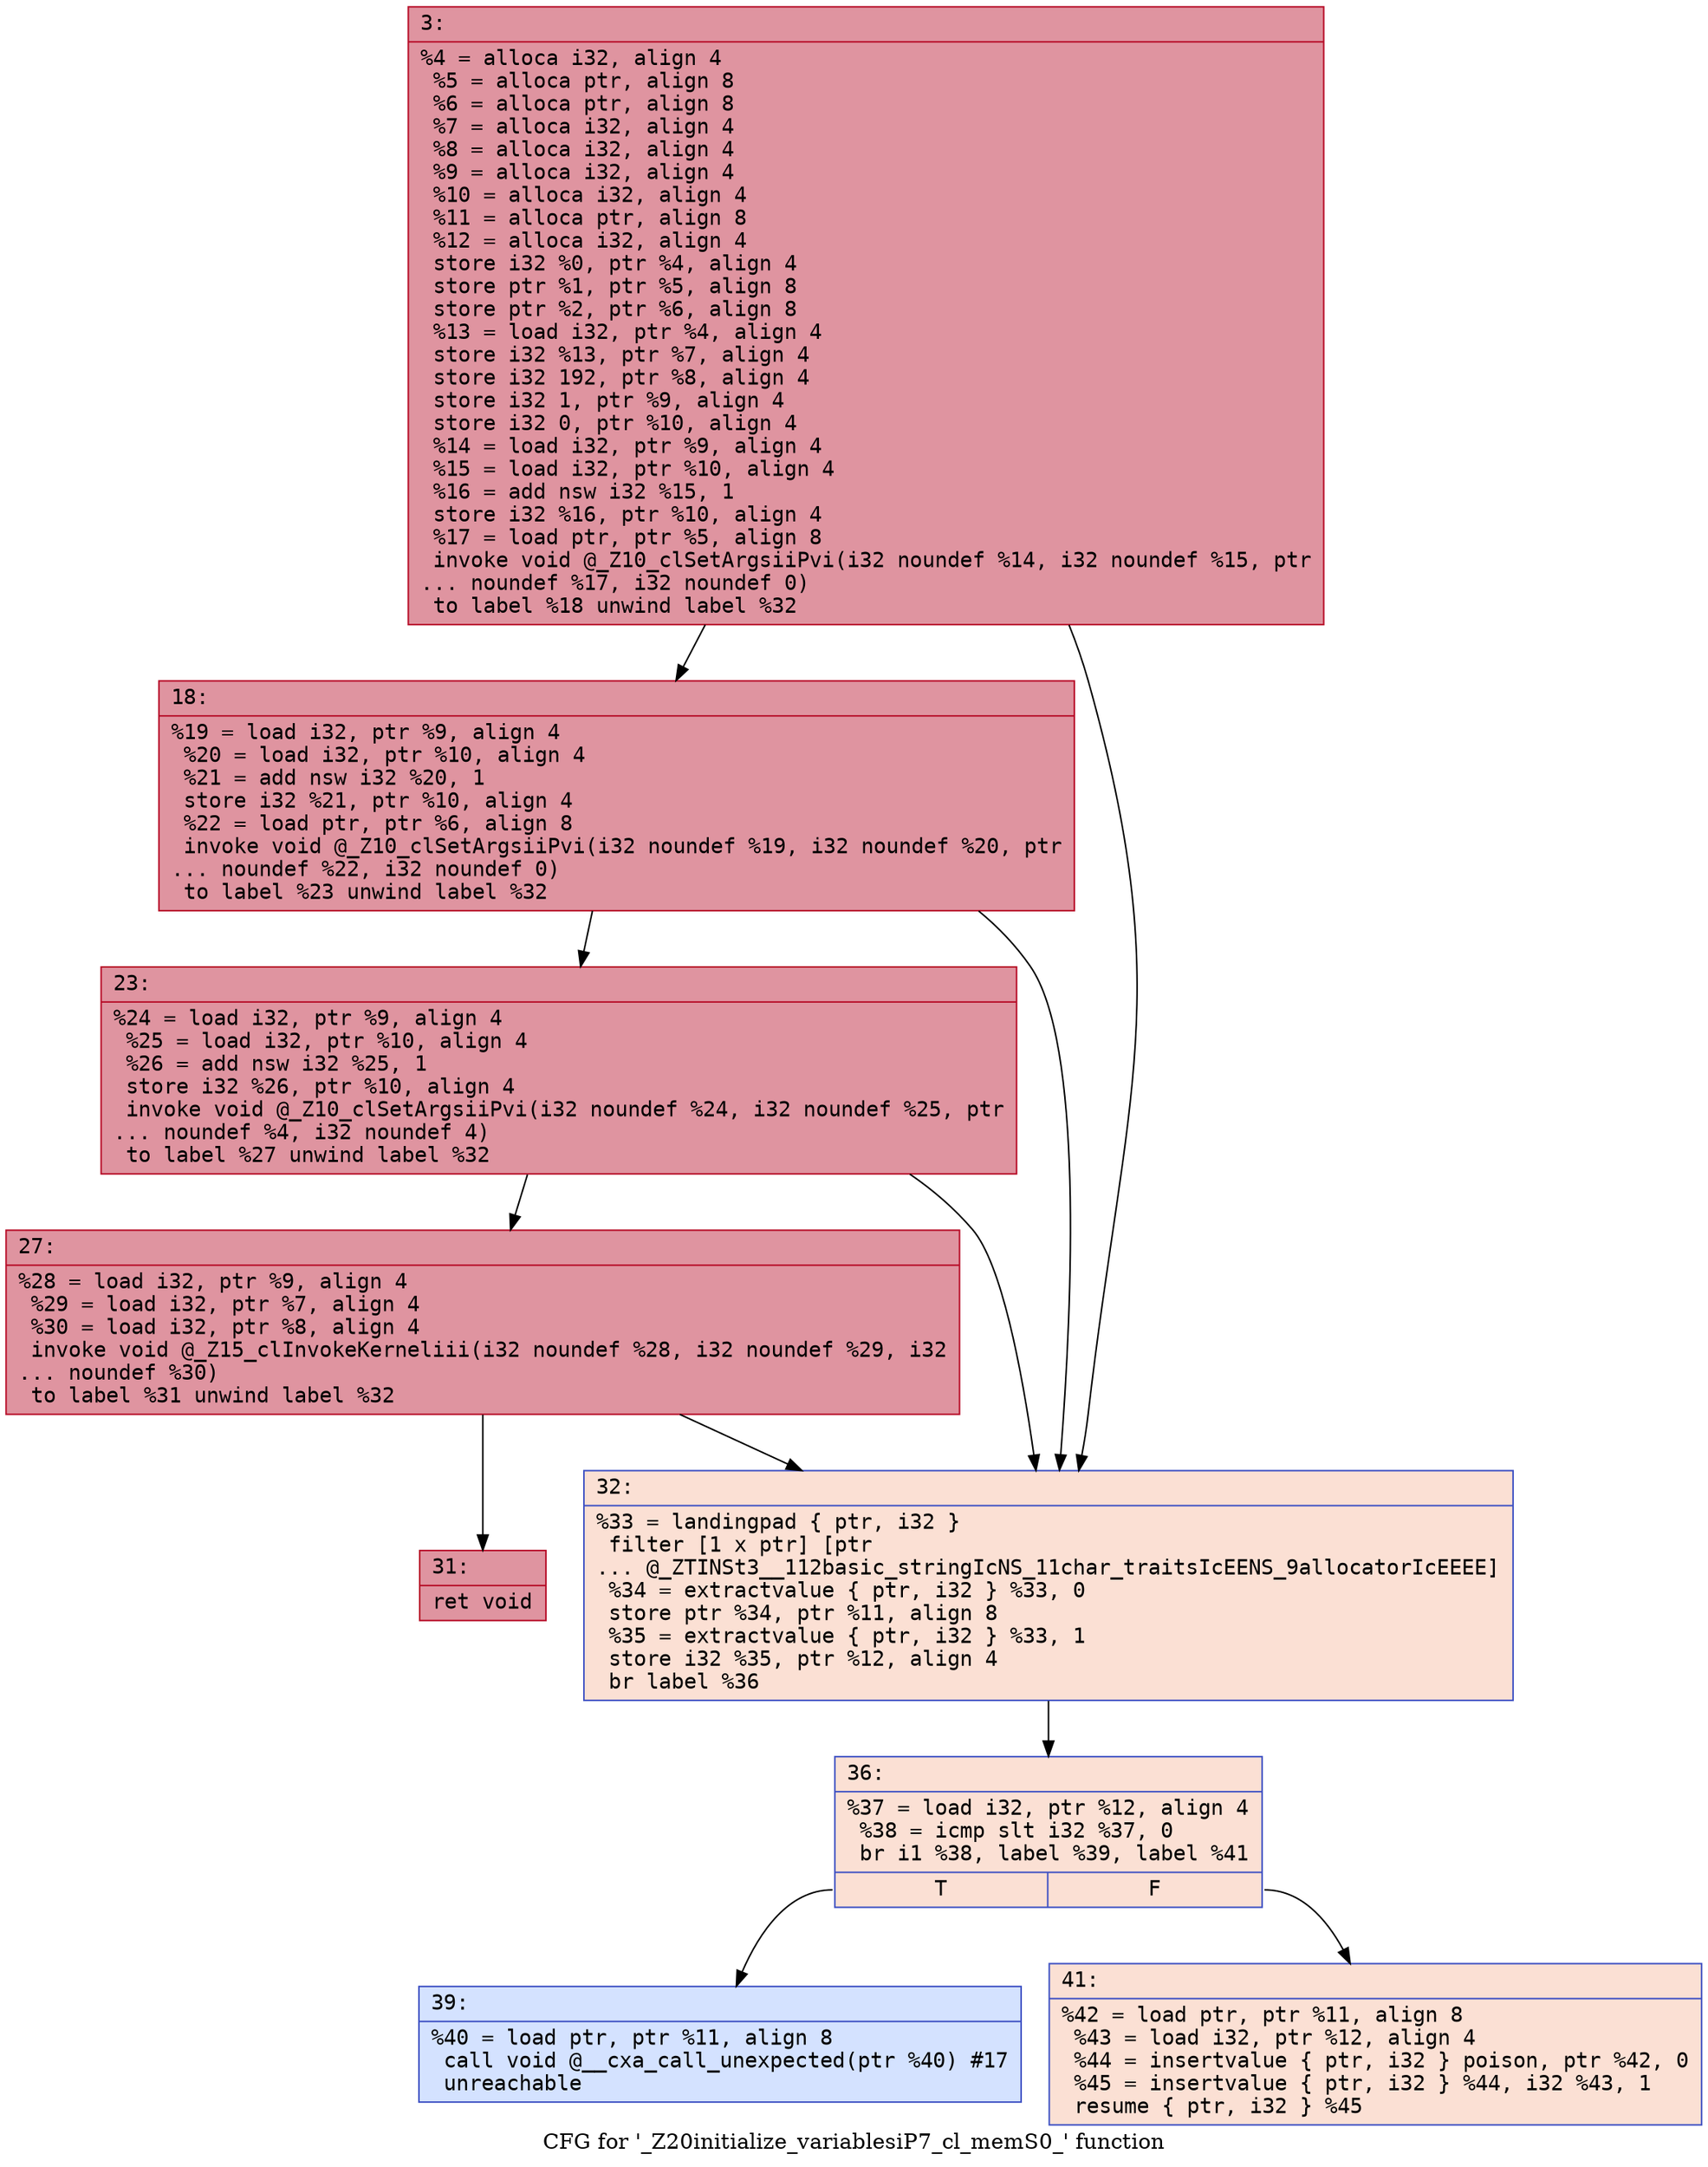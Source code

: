 digraph "CFG for '_Z20initialize_variablesiP7_cl_memS0_' function" {
	label="CFG for '_Z20initialize_variablesiP7_cl_memS0_' function";

	Node0x600000d04f50 [shape=record,color="#b70d28ff", style=filled, fillcolor="#b70d2870" fontname="Courier",label="{3:\l|  %4 = alloca i32, align 4\l  %5 = alloca ptr, align 8\l  %6 = alloca ptr, align 8\l  %7 = alloca i32, align 4\l  %8 = alloca i32, align 4\l  %9 = alloca i32, align 4\l  %10 = alloca i32, align 4\l  %11 = alloca ptr, align 8\l  %12 = alloca i32, align 4\l  store i32 %0, ptr %4, align 4\l  store ptr %1, ptr %5, align 8\l  store ptr %2, ptr %6, align 8\l  %13 = load i32, ptr %4, align 4\l  store i32 %13, ptr %7, align 4\l  store i32 192, ptr %8, align 4\l  store i32 1, ptr %9, align 4\l  store i32 0, ptr %10, align 4\l  %14 = load i32, ptr %9, align 4\l  %15 = load i32, ptr %10, align 4\l  %16 = add nsw i32 %15, 1\l  store i32 %16, ptr %10, align 4\l  %17 = load ptr, ptr %5, align 8\l  invoke void @_Z10_clSetArgsiiPvi(i32 noundef %14, i32 noundef %15, ptr\l... noundef %17, i32 noundef 0)\l          to label %18 unwind label %32\l}"];
	Node0x600000d04f50 -> Node0x600000d04fa0[tooltip="3 -> 18\nProbability 100.00%" ];
	Node0x600000d04f50 -> Node0x600000d050e0[tooltip="3 -> 32\nProbability 0.00%" ];
	Node0x600000d04fa0 [shape=record,color="#b70d28ff", style=filled, fillcolor="#b70d2870" fontname="Courier",label="{18:\l|  %19 = load i32, ptr %9, align 4\l  %20 = load i32, ptr %10, align 4\l  %21 = add nsw i32 %20, 1\l  store i32 %21, ptr %10, align 4\l  %22 = load ptr, ptr %6, align 8\l  invoke void @_Z10_clSetArgsiiPvi(i32 noundef %19, i32 noundef %20, ptr\l... noundef %22, i32 noundef 0)\l          to label %23 unwind label %32\l}"];
	Node0x600000d04fa0 -> Node0x600000d04ff0[tooltip="18 -> 23\nProbability 100.00%" ];
	Node0x600000d04fa0 -> Node0x600000d050e0[tooltip="18 -> 32\nProbability 0.00%" ];
	Node0x600000d04ff0 [shape=record,color="#b70d28ff", style=filled, fillcolor="#b70d2870" fontname="Courier",label="{23:\l|  %24 = load i32, ptr %9, align 4\l  %25 = load i32, ptr %10, align 4\l  %26 = add nsw i32 %25, 1\l  store i32 %26, ptr %10, align 4\l  invoke void @_Z10_clSetArgsiiPvi(i32 noundef %24, i32 noundef %25, ptr\l... noundef %4, i32 noundef 4)\l          to label %27 unwind label %32\l}"];
	Node0x600000d04ff0 -> Node0x600000d05040[tooltip="23 -> 27\nProbability 100.00%" ];
	Node0x600000d04ff0 -> Node0x600000d050e0[tooltip="23 -> 32\nProbability 0.00%" ];
	Node0x600000d05040 [shape=record,color="#b70d28ff", style=filled, fillcolor="#b70d2870" fontname="Courier",label="{27:\l|  %28 = load i32, ptr %9, align 4\l  %29 = load i32, ptr %7, align 4\l  %30 = load i32, ptr %8, align 4\l  invoke void @_Z15_clInvokeKerneliii(i32 noundef %28, i32 noundef %29, i32\l... noundef %30)\l          to label %31 unwind label %32\l}"];
	Node0x600000d05040 -> Node0x600000d05090[tooltip="27 -> 31\nProbability 100.00%" ];
	Node0x600000d05040 -> Node0x600000d050e0[tooltip="27 -> 32\nProbability 0.00%" ];
	Node0x600000d05090 [shape=record,color="#b70d28ff", style=filled, fillcolor="#b70d2870" fontname="Courier",label="{31:\l|  ret void\l}"];
	Node0x600000d050e0 [shape=record,color="#3d50c3ff", style=filled, fillcolor="#f7b99e70" fontname="Courier",label="{32:\l|  %33 = landingpad \{ ptr, i32 \}\l          filter [1 x ptr] [ptr\l... @_ZTINSt3__112basic_stringIcNS_11char_traitsIcEENS_9allocatorIcEEEE]\l  %34 = extractvalue \{ ptr, i32 \} %33, 0\l  store ptr %34, ptr %11, align 8\l  %35 = extractvalue \{ ptr, i32 \} %33, 1\l  store i32 %35, ptr %12, align 4\l  br label %36\l}"];
	Node0x600000d050e0 -> Node0x600000d05130[tooltip="32 -> 36\nProbability 100.00%" ];
	Node0x600000d05130 [shape=record,color="#3d50c3ff", style=filled, fillcolor="#f7b99e70" fontname="Courier",label="{36:\l|  %37 = load i32, ptr %12, align 4\l  %38 = icmp slt i32 %37, 0\l  br i1 %38, label %39, label %41\l|{<s0>T|<s1>F}}"];
	Node0x600000d05130:s0 -> Node0x600000d05180[tooltip="36 -> 39\nProbability 0.00%" ];
	Node0x600000d05130:s1 -> Node0x600000d051d0[tooltip="36 -> 41\nProbability 100.00%" ];
	Node0x600000d05180 [shape=record,color="#3d50c3ff", style=filled, fillcolor="#9ebeff70" fontname="Courier",label="{39:\l|  %40 = load ptr, ptr %11, align 8\l  call void @__cxa_call_unexpected(ptr %40) #17\l  unreachable\l}"];
	Node0x600000d051d0 [shape=record,color="#3d50c3ff", style=filled, fillcolor="#f7b99e70" fontname="Courier",label="{41:\l|  %42 = load ptr, ptr %11, align 8\l  %43 = load i32, ptr %12, align 4\l  %44 = insertvalue \{ ptr, i32 \} poison, ptr %42, 0\l  %45 = insertvalue \{ ptr, i32 \} %44, i32 %43, 1\l  resume \{ ptr, i32 \} %45\l}"];
}
